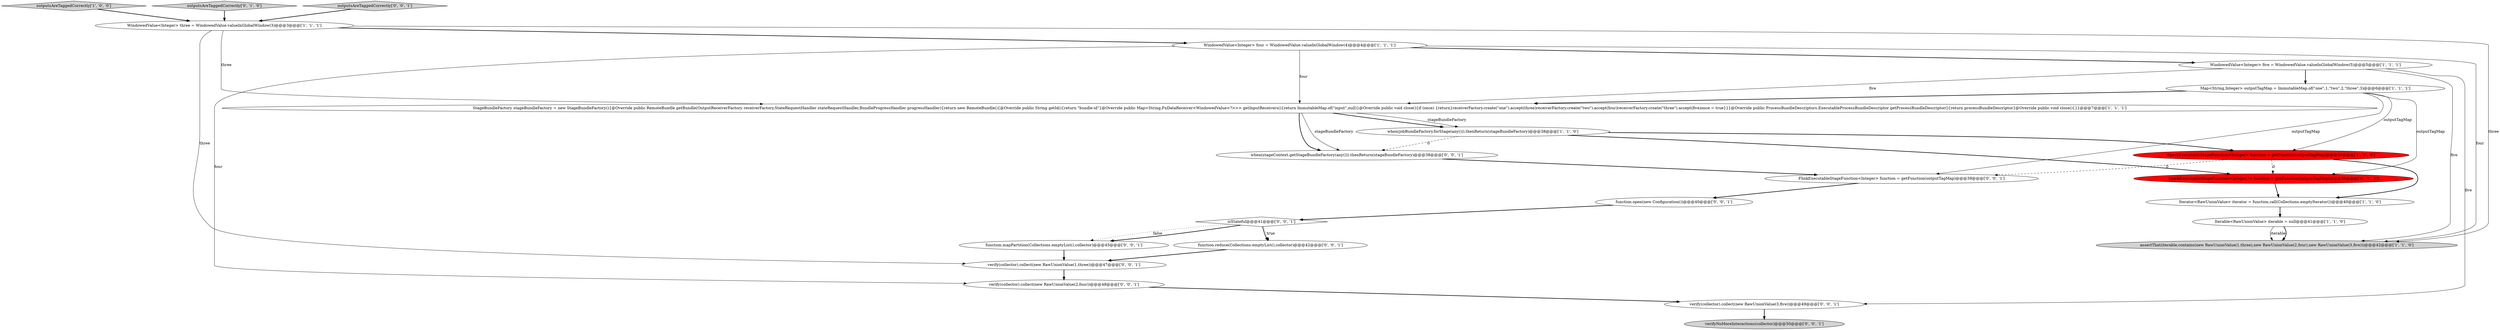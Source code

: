 digraph {
14 [style = filled, label = "verifyNoMoreInteractions(collector)@@@50@@@['0', '0', '1']", fillcolor = lightgray, shape = ellipse image = "AAA0AAABBB3BBB"];
1 [style = filled, label = "WindowedValue<Integer> five = WindowedValue.valueInGlobalWindow(5)@@@5@@@['1', '1', '1']", fillcolor = white, shape = ellipse image = "AAA0AAABBB1BBB"];
3 [style = filled, label = "WindowedValue<Integer> four = WindowedValue.valueInGlobalWindow(4)@@@4@@@['1', '1', '1']", fillcolor = white, shape = ellipse image = "AAA0AAABBB1BBB"];
0 [style = filled, label = "StageBundleFactory stageBundleFactory = new StageBundleFactory(){@Override public RemoteBundle getBundle(OutputReceiverFactory receiverFactory,StateRequestHandler stateRequestHandler,BundleProgressHandler progressHandler){return new RemoteBundle(){@Override public String getId(){return \"bundle-id\"}@Override public Map<String,FnDataReceiver<WindowedValue<?>>> getInputReceivers(){return ImmutableMap.of(\"input\",null)}@Override public void close(){if (once) {return}receiverFactory.create(\"one\").accept(three)receiverFactory.create(\"two\").accept(four)receiverFactory.create(\"three\").accept(five)once = true}}}@Override public ProcessBundleDescriptors.ExecutableProcessBundleDescriptor getProcessBundleDescriptor(){return processBundleDescriptor}@Override public void close(){}}@@@7@@@['1', '1', '1']", fillcolor = white, shape = ellipse image = "AAA0AAABBB1BBB"];
7 [style = filled, label = "assertThat(iterable,contains(new RawUnionValue(1,three),new RawUnionValue(2,four),new RawUnionValue(3,five)))@@@42@@@['1', '1', '0']", fillcolor = lightgray, shape = ellipse image = "AAA0AAABBB1BBB"];
6 [style = filled, label = "Iterable<RawUnionValue> iterable = null@@@41@@@['1', '1', '0']", fillcolor = white, shape = ellipse image = "AAA0AAABBB1BBB"];
8 [style = filled, label = "outputsAreTaggedCorrectly['1', '0', '0']", fillcolor = lightgray, shape = diamond image = "AAA0AAABBB1BBB"];
22 [style = filled, label = "function.reduce(Collections.emptyList(),collector)@@@42@@@['0', '0', '1']", fillcolor = white, shape = ellipse image = "AAA0AAABBB3BBB"];
12 [style = filled, label = "SparkExecutableStageFunction<Integer,?> function = getFunction(outputTagMap)@@@39@@@['0', '1', '0']", fillcolor = red, shape = ellipse image = "AAA1AAABBB2BBB"];
9 [style = filled, label = "SparkExecutableStageFunction<Integer> function = getFunction(outputTagMap)@@@39@@@['1', '0', '0']", fillcolor = red, shape = ellipse image = "AAA1AAABBB1BBB"];
15 [style = filled, label = "verify(collector).collect(new RawUnionValue(3,five))@@@49@@@['0', '0', '1']", fillcolor = white, shape = ellipse image = "AAA0AAABBB3BBB"];
17 [style = filled, label = "when(stageContext.getStageBundleFactory(any())).thenReturn(stageBundleFactory)@@@38@@@['0', '0', '1']", fillcolor = white, shape = ellipse image = "AAA0AAABBB3BBB"];
18 [style = filled, label = "function.open(new Configuration())@@@40@@@['0', '0', '1']", fillcolor = white, shape = ellipse image = "AAA0AAABBB3BBB"];
19 [style = filled, label = "function.mapPartition(Collections.emptyList(),collector)@@@45@@@['0', '0', '1']", fillcolor = white, shape = ellipse image = "AAA0AAABBB3BBB"];
16 [style = filled, label = "isStateful@@@41@@@['0', '0', '1']", fillcolor = white, shape = diamond image = "AAA0AAABBB3BBB"];
5 [style = filled, label = "when(jobBundleFactory.forStage(any())).thenReturn(stageBundleFactory)@@@38@@@['1', '1', '0']", fillcolor = white, shape = ellipse image = "AAA0AAABBB1BBB"];
4 [style = filled, label = "Map<String,Integer> outputTagMap = ImmutableMap.of(\"one\",1,\"two\",2,\"three\",3)@@@6@@@['1', '1', '1']", fillcolor = white, shape = ellipse image = "AAA0AAABBB1BBB"];
11 [style = filled, label = "outputsAreTaggedCorrectly['0', '1', '0']", fillcolor = lightgray, shape = diamond image = "AAA0AAABBB2BBB"];
13 [style = filled, label = "FlinkExecutableStageFunction<Integer> function = getFunction(outputTagMap)@@@39@@@['0', '0', '1']", fillcolor = white, shape = ellipse image = "AAA0AAABBB3BBB"];
10 [style = filled, label = "Iterator<RawUnionValue> iterator = function.call(Collections.emptyIterator())@@@40@@@['1', '1', '0']", fillcolor = white, shape = ellipse image = "AAA0AAABBB1BBB"];
20 [style = filled, label = "verify(collector).collect(new RawUnionValue(1,three))@@@47@@@['0', '0', '1']", fillcolor = white, shape = ellipse image = "AAA0AAABBB3BBB"];
23 [style = filled, label = "outputsAreTaggedCorrectly['0', '0', '1']", fillcolor = lightgray, shape = diamond image = "AAA0AAABBB3BBB"];
2 [style = filled, label = "WindowedValue<Integer> three = WindowedValue.valueInGlobalWindow(3)@@@3@@@['1', '1', '1']", fillcolor = white, shape = ellipse image = "AAA0AAABBB1BBB"];
21 [style = filled, label = "verify(collector).collect(new RawUnionValue(2,four))@@@48@@@['0', '0', '1']", fillcolor = white, shape = ellipse image = "AAA0AAABBB3BBB"];
1->4 [style = bold, label=""];
1->7 [style = solid, label="five"];
16->19 [style = dotted, label="false"];
3->1 [style = bold, label=""];
5->9 [style = bold, label=""];
15->14 [style = bold, label=""];
3->7 [style = solid, label="four"];
0->17 [style = bold, label=""];
2->20 [style = solid, label="three"];
19->20 [style = bold, label=""];
2->3 [style = bold, label=""];
21->15 [style = bold, label=""];
6->7 [style = solid, label="iterable"];
1->0 [style = solid, label="five"];
1->15 [style = solid, label="five"];
9->10 [style = bold, label=""];
2->0 [style = solid, label="three"];
0->17 [style = solid, label="stageBundleFactory"];
16->22 [style = bold, label=""];
16->19 [style = bold, label=""];
16->22 [style = dotted, label="true"];
10->6 [style = bold, label=""];
11->2 [style = bold, label=""];
4->0 [style = bold, label=""];
20->21 [style = bold, label=""];
12->10 [style = bold, label=""];
4->9 [style = solid, label="outputTagMap"];
0->5 [style = solid, label="stageBundleFactory"];
5->17 [style = dashed, label="0"];
8->2 [style = bold, label=""];
5->12 [style = bold, label=""];
22->20 [style = bold, label=""];
4->13 [style = solid, label="outputTagMap"];
3->21 [style = solid, label="four"];
9->13 [style = dashed, label="0"];
17->13 [style = bold, label=""];
9->12 [style = dashed, label="0"];
23->2 [style = bold, label=""];
6->7 [style = bold, label=""];
4->12 [style = solid, label="outputTagMap"];
2->7 [style = solid, label="three"];
3->0 [style = solid, label="four"];
13->18 [style = bold, label=""];
0->5 [style = bold, label=""];
18->16 [style = bold, label=""];
}
